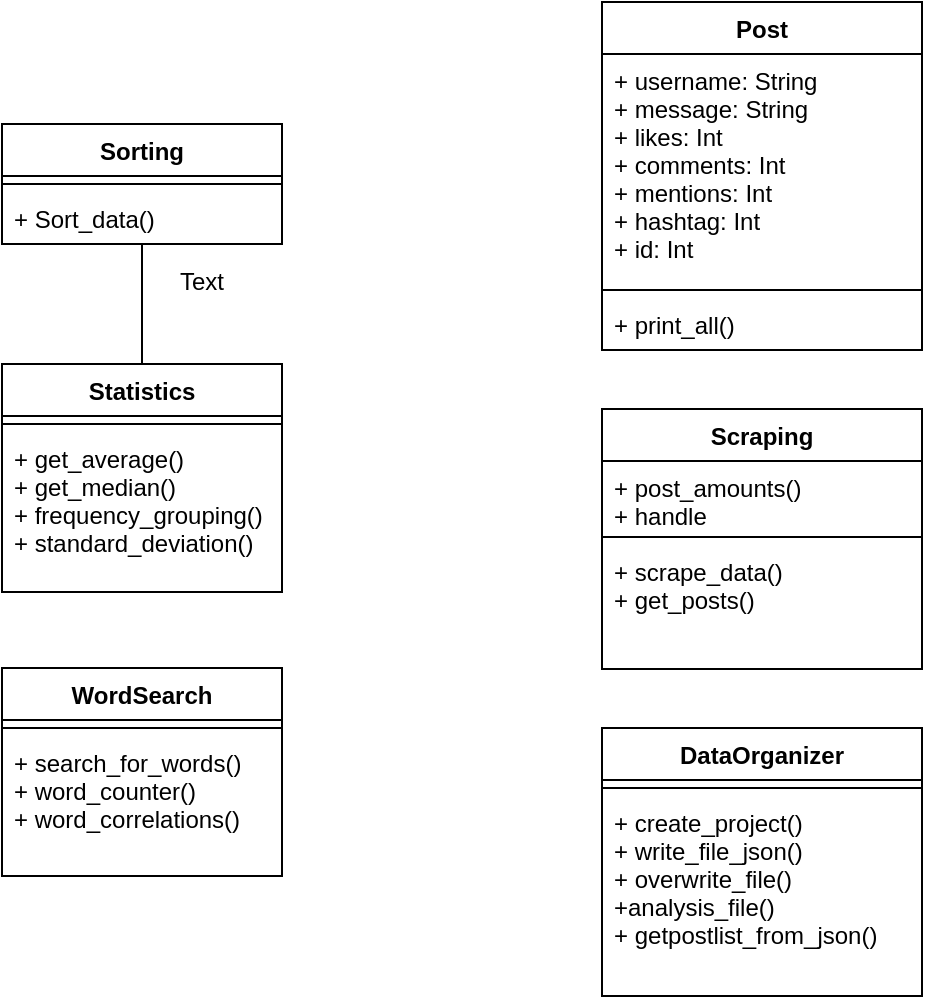 <mxfile version="10.6.7" type="github"><diagram id="QG8bkJIo-b2U2rQoCnh7" name="Page-1"><mxGraphModel dx="716" dy="787" grid="1" gridSize="10" guides="1" tooltips="1" connect="1" arrows="1" fold="1" page="1" pageScale="1" pageWidth="850" pageHeight="1100" math="0" shadow="0"><root><mxCell id="0"/><mxCell id="1" parent="0"/><mxCell id="fAL2-cdBbvyhQACU6qNt-33" style="edgeStyle=orthogonalEdgeStyle;rounded=0;orthogonalLoop=1;jettySize=auto;html=1;entryX=0.5;entryY=0;entryDx=0;entryDy=0;strokeColor=#000000;endArrow=none;endFill=0;" edge="1" parent="1" source="fAL2-cdBbvyhQACU6qNt-1" target="fAL2-cdBbvyhQACU6qNt-5"><mxGeometry relative="1" as="geometry"/></mxCell><mxCell id="fAL2-cdBbvyhQACU6qNt-1" value="Sorting" style="swimlane;fontStyle=1;align=center;verticalAlign=top;childLayout=stackLayout;horizontal=1;startSize=26;horizontalStack=0;resizeParent=1;resizeParentMax=0;resizeLast=0;collapsible=1;marginBottom=0;" vertex="1" parent="1"><mxGeometry x="140" y="140" width="140" height="60" as="geometry"/></mxCell><mxCell id="fAL2-cdBbvyhQACU6qNt-3" value="" style="line;strokeWidth=1;fillColor=none;align=left;verticalAlign=middle;spacingTop=-1;spacingLeft=3;spacingRight=3;rotatable=0;labelPosition=right;points=[];portConstraint=eastwest;" vertex="1" parent="fAL2-cdBbvyhQACU6qNt-1"><mxGeometry y="26" width="140" height="8" as="geometry"/></mxCell><mxCell id="fAL2-cdBbvyhQACU6qNt-4" value="+ Sort_data()" style="text;strokeColor=none;fillColor=none;align=left;verticalAlign=top;spacingLeft=4;spacingRight=4;overflow=hidden;rotatable=0;points=[[0,0.5],[1,0.5]];portConstraint=eastwest;" vertex="1" parent="fAL2-cdBbvyhQACU6qNt-1"><mxGeometry y="34" width="140" height="26" as="geometry"/></mxCell><mxCell id="fAL2-cdBbvyhQACU6qNt-5" value="Statistics" style="swimlane;fontStyle=1;align=center;verticalAlign=top;childLayout=stackLayout;horizontal=1;startSize=26;horizontalStack=0;resizeParent=1;resizeParentMax=0;resizeLast=0;collapsible=1;marginBottom=0;" vertex="1" parent="1"><mxGeometry x="140" y="260" width="140" height="114" as="geometry"/></mxCell><mxCell id="fAL2-cdBbvyhQACU6qNt-7" value="" style="line;strokeWidth=1;fillColor=none;align=left;verticalAlign=middle;spacingTop=-1;spacingLeft=3;spacingRight=3;rotatable=0;labelPosition=right;points=[];portConstraint=eastwest;" vertex="1" parent="fAL2-cdBbvyhQACU6qNt-5"><mxGeometry y="26" width="140" height="8" as="geometry"/></mxCell><mxCell id="fAL2-cdBbvyhQACU6qNt-8" value="+ get_average()&#xA;+ get_median()&#xA;+ frequency_grouping()&#xA;+ standard_deviation()&#xA;" style="text;strokeColor=none;fillColor=none;align=left;verticalAlign=top;spacingLeft=4;spacingRight=4;overflow=hidden;rotatable=0;points=[[0,0.5],[1,0.5]];portConstraint=eastwest;" vertex="1" parent="fAL2-cdBbvyhQACU6qNt-5"><mxGeometry y="34" width="140" height="80" as="geometry"/></mxCell><mxCell id="fAL2-cdBbvyhQACU6qNt-17" value="WordSearch" style="swimlane;fontStyle=1;align=center;verticalAlign=top;childLayout=stackLayout;horizontal=1;startSize=26;horizontalStack=0;resizeParent=1;resizeParentMax=0;resizeLast=0;collapsible=1;marginBottom=0;" vertex="1" parent="1"><mxGeometry x="140" y="412" width="140" height="104" as="geometry"/></mxCell><mxCell id="fAL2-cdBbvyhQACU6qNt-19" value="" style="line;strokeWidth=1;fillColor=none;align=left;verticalAlign=middle;spacingTop=-1;spacingLeft=3;spacingRight=3;rotatable=0;labelPosition=right;points=[];portConstraint=eastwest;" vertex="1" parent="fAL2-cdBbvyhQACU6qNt-17"><mxGeometry y="26" width="140" height="8" as="geometry"/></mxCell><mxCell id="fAL2-cdBbvyhQACU6qNt-20" value="+ search_for_words()&#xA;+ word_counter()&#xA;+ word_correlations()&#xA;" style="text;strokeColor=none;fillColor=none;align=left;verticalAlign=top;spacingLeft=4;spacingRight=4;overflow=hidden;rotatable=0;points=[[0,0.5],[1,0.5]];portConstraint=eastwest;" vertex="1" parent="fAL2-cdBbvyhQACU6qNt-17"><mxGeometry y="34" width="140" height="70" as="geometry"/></mxCell><mxCell id="fAL2-cdBbvyhQACU6qNt-21" value="Post" style="swimlane;fontStyle=1;align=center;verticalAlign=top;childLayout=stackLayout;horizontal=1;startSize=26;horizontalStack=0;resizeParent=1;resizeParentMax=0;resizeLast=0;collapsible=1;marginBottom=0;" vertex="1" parent="1"><mxGeometry x="440" y="79" width="160" height="174" as="geometry"/></mxCell><mxCell id="fAL2-cdBbvyhQACU6qNt-22" value="+ username: String&#xA;+ message: String&#xA;+ likes: Int&#xA;+ comments: Int&#xA;+ mentions: Int&#xA;+ hashtag: Int&#xA;+ id: Int&#xA;&#xA;" style="text;strokeColor=none;fillColor=none;align=left;verticalAlign=top;spacingLeft=4;spacingRight=4;overflow=hidden;rotatable=0;points=[[0,0.5],[1,0.5]];portConstraint=eastwest;" vertex="1" parent="fAL2-cdBbvyhQACU6qNt-21"><mxGeometry y="26" width="160" height="114" as="geometry"/></mxCell><mxCell id="fAL2-cdBbvyhQACU6qNt-23" value="" style="line;strokeWidth=1;fillColor=none;align=left;verticalAlign=middle;spacingTop=-1;spacingLeft=3;spacingRight=3;rotatable=0;labelPosition=right;points=[];portConstraint=eastwest;" vertex="1" parent="fAL2-cdBbvyhQACU6qNt-21"><mxGeometry y="140" width="160" height="8" as="geometry"/></mxCell><mxCell id="fAL2-cdBbvyhQACU6qNt-24" value="+ print_all()" style="text;strokeColor=none;fillColor=none;align=left;verticalAlign=top;spacingLeft=4;spacingRight=4;overflow=hidden;rotatable=0;points=[[0,0.5],[1,0.5]];portConstraint=eastwest;" vertex="1" parent="fAL2-cdBbvyhQACU6qNt-21"><mxGeometry y="148" width="160" height="26" as="geometry"/></mxCell><mxCell id="fAL2-cdBbvyhQACU6qNt-25" value="DataOrganizer" style="swimlane;fontStyle=1;align=center;verticalAlign=top;childLayout=stackLayout;horizontal=1;startSize=26;horizontalStack=0;resizeParent=1;resizeParentMax=0;resizeLast=0;collapsible=1;marginBottom=0;" vertex="1" parent="1"><mxGeometry x="440" y="442" width="160" height="134" as="geometry"/></mxCell><mxCell id="fAL2-cdBbvyhQACU6qNt-27" value="" style="line;strokeWidth=1;fillColor=none;align=left;verticalAlign=middle;spacingTop=-1;spacingLeft=3;spacingRight=3;rotatable=0;labelPosition=right;points=[];portConstraint=eastwest;" vertex="1" parent="fAL2-cdBbvyhQACU6qNt-25"><mxGeometry y="26" width="160" height="8" as="geometry"/></mxCell><mxCell id="fAL2-cdBbvyhQACU6qNt-28" value="+ create_project()&#xA;+ write_file_json()&#xA;+ overwrite_file()&#xA;+analysis_file()&#xA;+ getpostlist_from_json()&#xA;&#xA;" style="text;strokeColor=none;fillColor=none;align=left;verticalAlign=top;spacingLeft=4;spacingRight=4;overflow=hidden;rotatable=0;points=[[0,0.5],[1,0.5]];portConstraint=eastwest;" vertex="1" parent="fAL2-cdBbvyhQACU6qNt-25"><mxGeometry y="34" width="160" height="100" as="geometry"/></mxCell><mxCell id="fAL2-cdBbvyhQACU6qNt-29" value="Scraping" style="swimlane;fontStyle=1;align=center;verticalAlign=top;childLayout=stackLayout;horizontal=1;startSize=26;horizontalStack=0;resizeParent=1;resizeParentMax=0;resizeLast=0;collapsible=1;marginBottom=0;" vertex="1" parent="1"><mxGeometry x="440" y="282.5" width="160" height="130" as="geometry"/></mxCell><mxCell id="fAL2-cdBbvyhQACU6qNt-30" value="+ post_amounts()&#xA;+ handle&#xA;" style="text;strokeColor=none;fillColor=none;align=left;verticalAlign=top;spacingLeft=4;spacingRight=4;overflow=hidden;rotatable=0;points=[[0,0.5],[1,0.5]];portConstraint=eastwest;" vertex="1" parent="fAL2-cdBbvyhQACU6qNt-29"><mxGeometry y="26" width="160" height="34" as="geometry"/></mxCell><mxCell id="fAL2-cdBbvyhQACU6qNt-31" value="" style="line;strokeWidth=1;fillColor=none;align=left;verticalAlign=middle;spacingTop=-1;spacingLeft=3;spacingRight=3;rotatable=0;labelPosition=right;points=[];portConstraint=eastwest;" vertex="1" parent="fAL2-cdBbvyhQACU6qNt-29"><mxGeometry y="60" width="160" height="8" as="geometry"/></mxCell><mxCell id="fAL2-cdBbvyhQACU6qNt-32" value="+ scrape_data()&#xA;+ get_posts()&#xA;" style="text;strokeColor=none;fillColor=none;align=left;verticalAlign=top;spacingLeft=4;spacingRight=4;overflow=hidden;rotatable=0;points=[[0,0.5],[1,0.5]];portConstraint=eastwest;" vertex="1" parent="fAL2-cdBbvyhQACU6qNt-29"><mxGeometry y="68" width="160" height="62" as="geometry"/></mxCell><mxCell id="fAL2-cdBbvyhQACU6qNt-34" value="Text" style="text;html=1;strokeColor=none;fillColor=none;align=center;verticalAlign=middle;whiteSpace=wrap;rounded=0;" vertex="1" parent="1"><mxGeometry x="220" y="209" width="40" height="20" as="geometry"/></mxCell></root></mxGraphModel></diagram></mxfile>